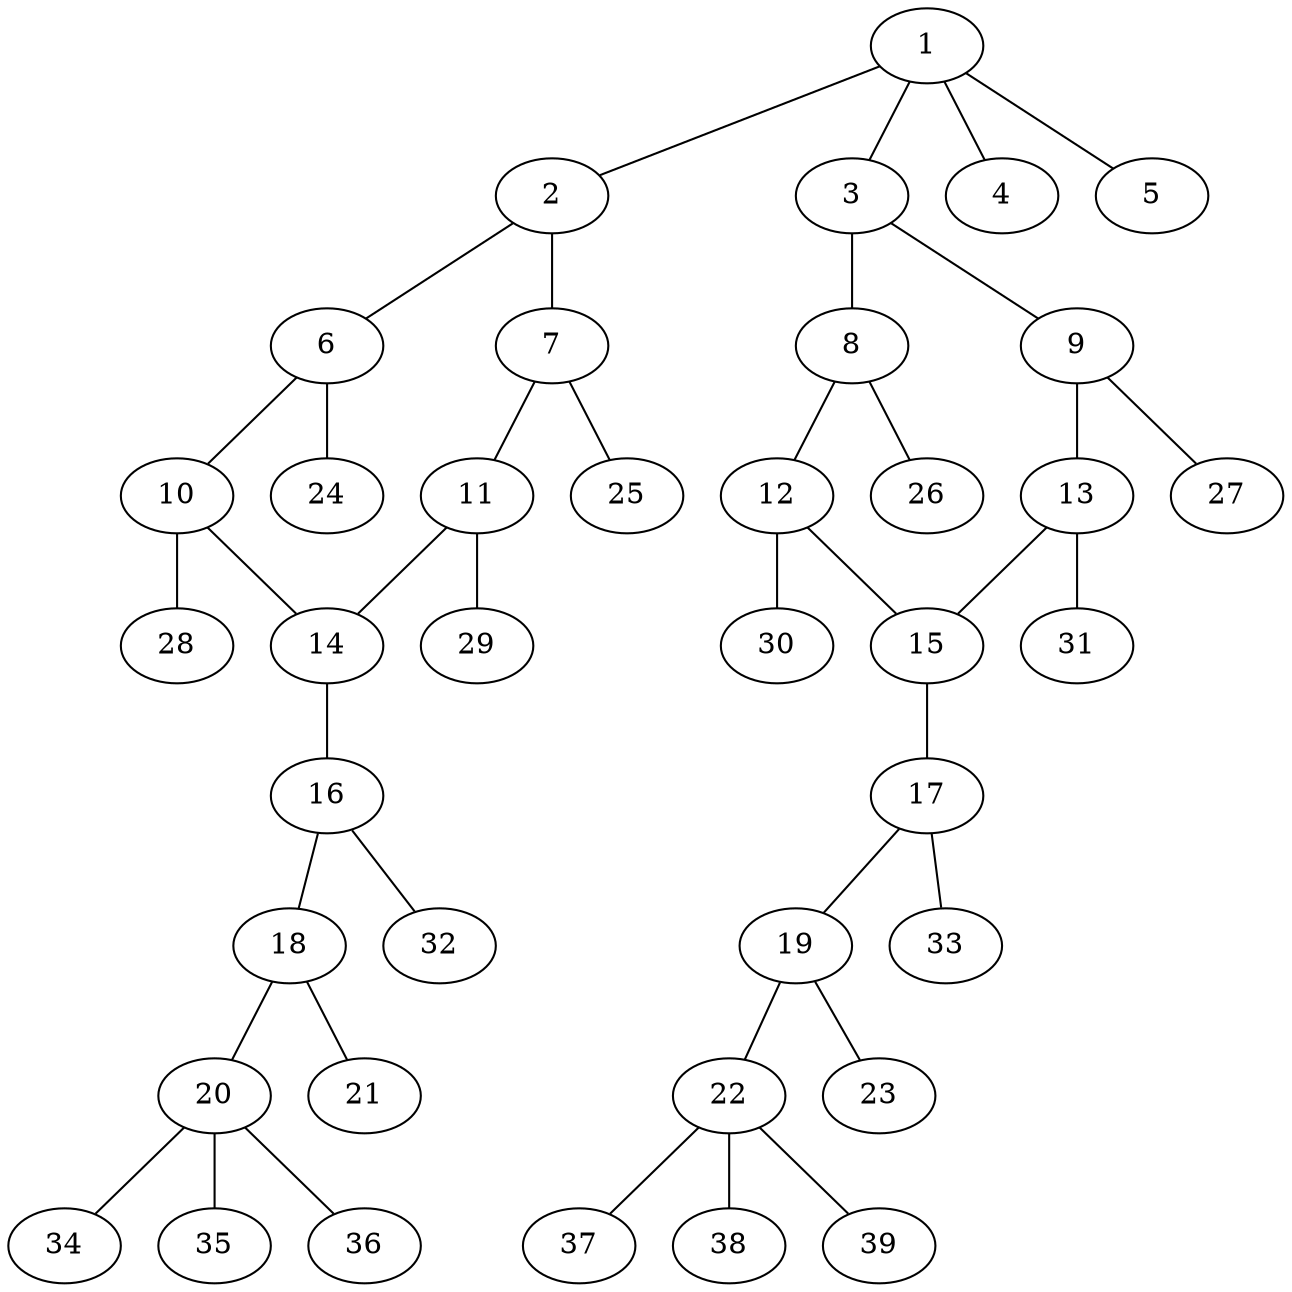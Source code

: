 graph molecule_2733 {
	1	 [chem=S];
	2	 [chem=C];
	1 -- 2	 [valence=1];
	3	 [chem=C];
	1 -- 3	 [valence=1];
	4	 [chem=O];
	1 -- 4	 [valence=2];
	5	 [chem=O];
	1 -- 5	 [valence=2];
	6	 [chem=C];
	2 -- 6	 [valence=2];
	7	 [chem=C];
	2 -- 7	 [valence=1];
	8	 [chem=C];
	3 -- 8	 [valence=2];
	9	 [chem=C];
	3 -- 9	 [valence=1];
	10	 [chem=C];
	6 -- 10	 [valence=1];
	24	 [chem=H];
	6 -- 24	 [valence=1];
	11	 [chem=C];
	7 -- 11	 [valence=2];
	25	 [chem=H];
	7 -- 25	 [valence=1];
	12	 [chem=C];
	8 -- 12	 [valence=1];
	26	 [chem=H];
	8 -- 26	 [valence=1];
	13	 [chem=C];
	9 -- 13	 [valence=2];
	27	 [chem=H];
	9 -- 27	 [valence=1];
	14	 [chem=C];
	10 -- 14	 [valence=2];
	28	 [chem=H];
	10 -- 28	 [valence=1];
	11 -- 14	 [valence=1];
	29	 [chem=H];
	11 -- 29	 [valence=1];
	15	 [chem=C];
	12 -- 15	 [valence=2];
	30	 [chem=H];
	12 -- 30	 [valence=1];
	13 -- 15	 [valence=1];
	31	 [chem=H];
	13 -- 31	 [valence=1];
	16	 [chem=N];
	14 -- 16	 [valence=1];
	17	 [chem=N];
	15 -- 17	 [valence=1];
	18	 [chem=C];
	16 -- 18	 [valence=1];
	32	 [chem=H];
	16 -- 32	 [valence=1];
	19	 [chem=C];
	17 -- 19	 [valence=1];
	33	 [chem=H];
	17 -- 33	 [valence=1];
	20	 [chem=C];
	18 -- 20	 [valence=1];
	21	 [chem=O];
	18 -- 21	 [valence=2];
	22	 [chem=C];
	19 -- 22	 [valence=1];
	23	 [chem=O];
	19 -- 23	 [valence=2];
	34	 [chem=H];
	20 -- 34	 [valence=1];
	35	 [chem=H];
	20 -- 35	 [valence=1];
	36	 [chem=H];
	20 -- 36	 [valence=1];
	37	 [chem=H];
	22 -- 37	 [valence=1];
	38	 [chem=H];
	22 -- 38	 [valence=1];
	39	 [chem=H];
	22 -- 39	 [valence=1];
}
